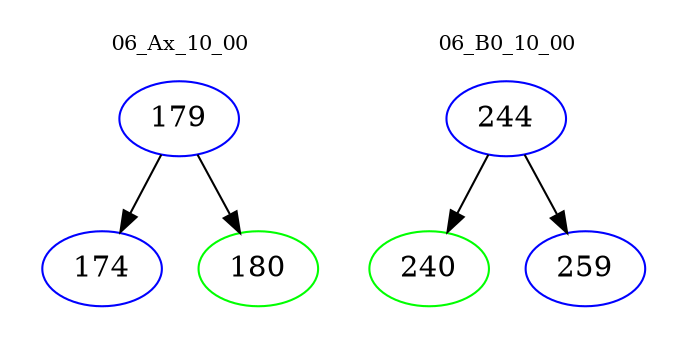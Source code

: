 digraph{
subgraph cluster_0 {
color = white
label = "06_Ax_10_00";
fontsize=10;
T0_179 [label="179", color="blue"]
T0_179 -> T0_174 [color="black"]
T0_174 [label="174", color="blue"]
T0_179 -> T0_180 [color="black"]
T0_180 [label="180", color="green"]
}
subgraph cluster_1 {
color = white
label = "06_B0_10_00";
fontsize=10;
T1_244 [label="244", color="blue"]
T1_244 -> T1_240 [color="black"]
T1_240 [label="240", color="green"]
T1_244 -> T1_259 [color="black"]
T1_259 [label="259", color="blue"]
}
}
